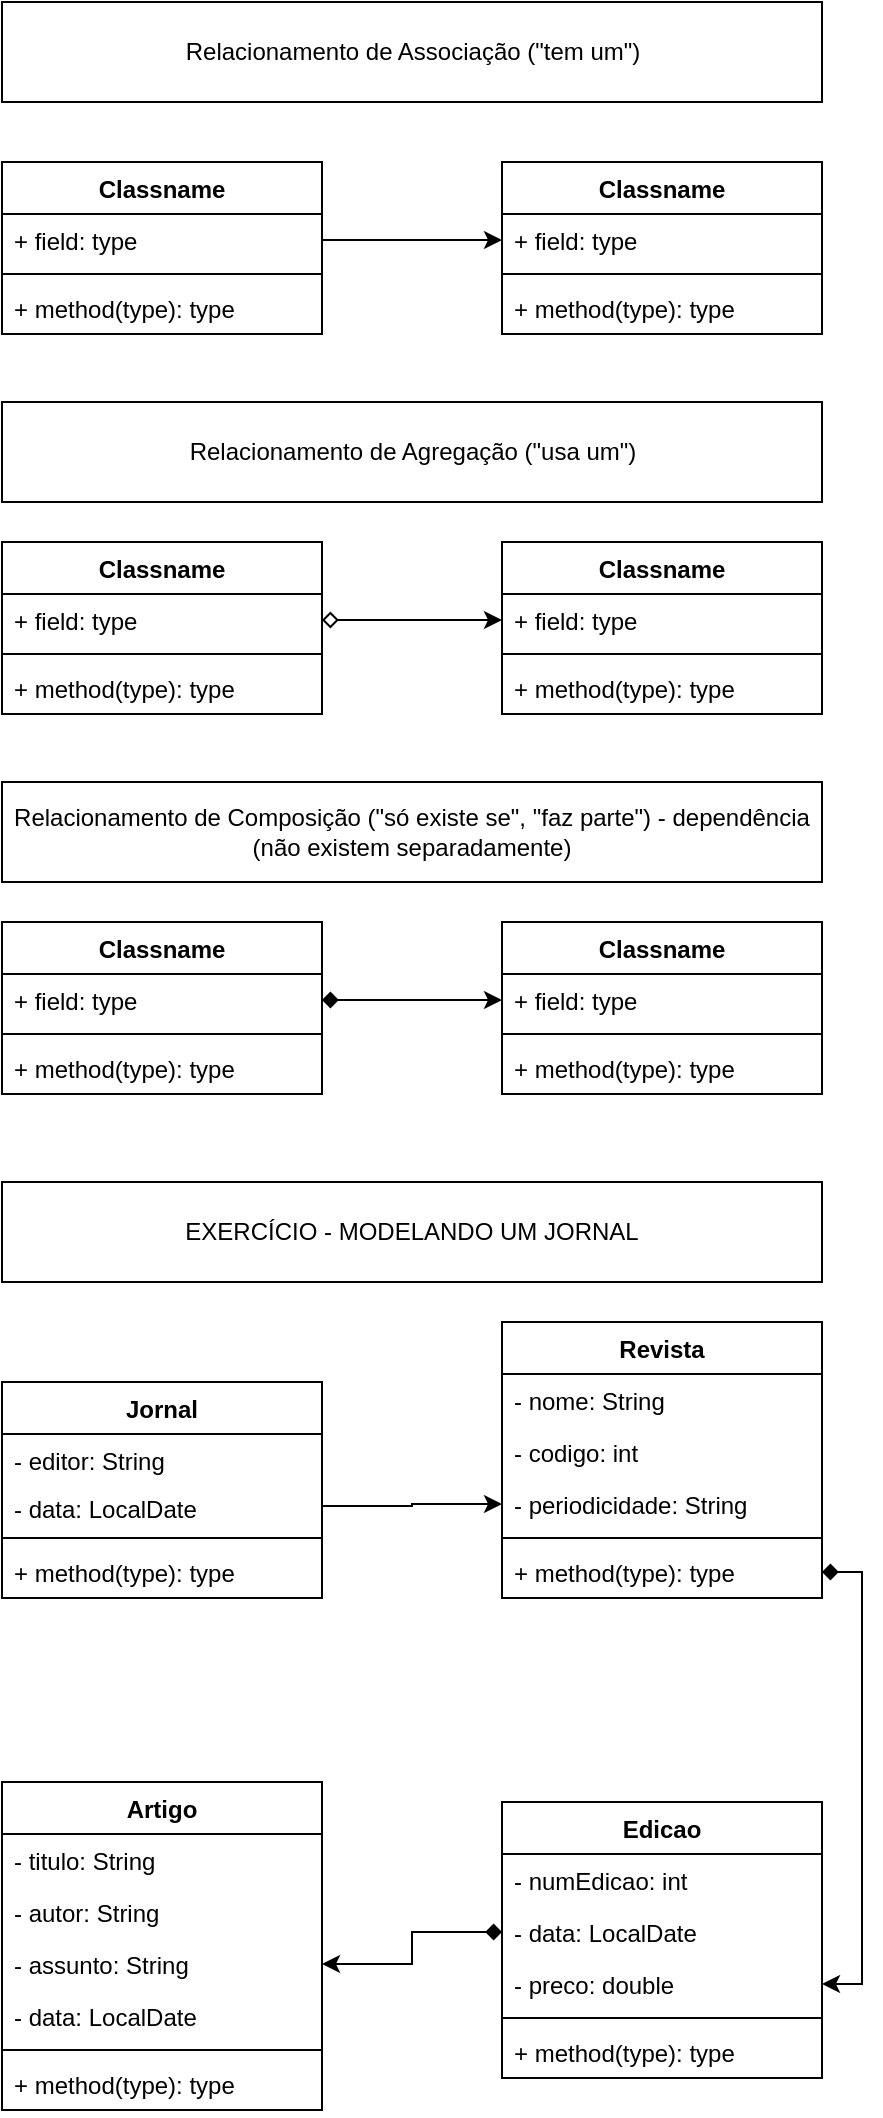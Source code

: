 <mxfile version="15.6.6" type="google"><diagram id="xLd7EDjPiPqKo6N6svw5" name="Page-1"><mxGraphModel dx="786" dy="411" grid="1" gridSize="10" guides="1" tooltips="1" connect="1" arrows="1" fold="1" page="1" pageScale="1" pageWidth="827" pageHeight="1169" math="0" shadow="0"><root><mxCell id="0"/><mxCell id="1" parent="0"/><mxCell id="DhDv2P-AEJwmKtLcDsqL-10" value="Relacionamento de Associação (&quot;tem um&quot;)" style="html=1;fontColor=default;strokeColor=default;fillColor=default;" vertex="1" parent="1"><mxGeometry x="40" y="30" width="410" height="50" as="geometry"/></mxCell><mxCell id="DhDv2P-AEJwmKtLcDsqL-31" value="Relacionamento de Agregação (&quot;usa um&quot;)" style="html=1;fontColor=default;strokeColor=default;fillColor=default;" vertex="1" parent="1"><mxGeometry x="40" y="230" width="410" height="50" as="geometry"/></mxCell><mxCell id="DhDv2P-AEJwmKtLcDsqL-41" value="Classname" style="swimlane;fontStyle=1;align=center;verticalAlign=top;childLayout=stackLayout;horizontal=1;startSize=26;horizontalStack=0;resizeParent=1;resizeParentMax=0;resizeLast=0;collapsible=1;marginBottom=0;fontColor=default;strokeColor=default;fillColor=default;" vertex="1" parent="1"><mxGeometry x="40" y="300" width="160" height="86" as="geometry"/></mxCell><mxCell id="DhDv2P-AEJwmKtLcDsqL-42" value="+ field: type" style="text;strokeColor=none;fillColor=none;align=left;verticalAlign=top;spacingLeft=4;spacingRight=4;overflow=hidden;rotatable=0;points=[[0,0.5],[1,0.5]];portConstraint=eastwest;fontColor=default;" vertex="1" parent="DhDv2P-AEJwmKtLcDsqL-41"><mxGeometry y="26" width="160" height="26" as="geometry"/></mxCell><mxCell id="DhDv2P-AEJwmKtLcDsqL-43" value="" style="line;strokeWidth=1;fillColor=none;align=left;verticalAlign=middle;spacingTop=-1;spacingLeft=3;spacingRight=3;rotatable=0;labelPosition=right;points=[];portConstraint=eastwest;fontColor=default;" vertex="1" parent="DhDv2P-AEJwmKtLcDsqL-41"><mxGeometry y="52" width="160" height="8" as="geometry"/></mxCell><mxCell id="DhDv2P-AEJwmKtLcDsqL-44" value="+ method(type): type" style="text;strokeColor=none;fillColor=none;align=left;verticalAlign=top;spacingLeft=4;spacingRight=4;overflow=hidden;rotatable=0;points=[[0,0.5],[1,0.5]];portConstraint=eastwest;fontColor=default;" vertex="1" parent="DhDv2P-AEJwmKtLcDsqL-41"><mxGeometry y="60" width="160" height="26" as="geometry"/></mxCell><mxCell id="DhDv2P-AEJwmKtLcDsqL-45" value="Classname" style="swimlane;fontStyle=1;align=center;verticalAlign=top;childLayout=stackLayout;horizontal=1;startSize=26;horizontalStack=0;resizeParent=1;resizeParentMax=0;resizeLast=0;collapsible=1;marginBottom=0;fontColor=default;strokeColor=default;fillColor=default;" vertex="1" parent="1"><mxGeometry x="290" y="300" width="160" height="86" as="geometry"/></mxCell><mxCell id="DhDv2P-AEJwmKtLcDsqL-46" value="+ field: type" style="text;strokeColor=none;fillColor=none;align=left;verticalAlign=top;spacingLeft=4;spacingRight=4;overflow=hidden;rotatable=0;points=[[0,0.5],[1,0.5]];portConstraint=eastwest;fontColor=default;" vertex="1" parent="DhDv2P-AEJwmKtLcDsqL-45"><mxGeometry y="26" width="160" height="26" as="geometry"/></mxCell><mxCell id="DhDv2P-AEJwmKtLcDsqL-47" value="" style="line;strokeWidth=1;fillColor=none;align=left;verticalAlign=middle;spacingTop=-1;spacingLeft=3;spacingRight=3;rotatable=0;labelPosition=right;points=[];portConstraint=eastwest;fontColor=default;" vertex="1" parent="DhDv2P-AEJwmKtLcDsqL-45"><mxGeometry y="52" width="160" height="8" as="geometry"/></mxCell><mxCell id="DhDv2P-AEJwmKtLcDsqL-48" value="+ method(type): type" style="text;strokeColor=none;fillColor=none;align=left;verticalAlign=top;spacingLeft=4;spacingRight=4;overflow=hidden;rotatable=0;points=[[0,0.5],[1,0.5]];portConstraint=eastwest;fontColor=default;" vertex="1" parent="DhDv2P-AEJwmKtLcDsqL-45"><mxGeometry y="60" width="160" height="26" as="geometry"/></mxCell><mxCell id="DhDv2P-AEJwmKtLcDsqL-50" value="Classname" style="swimlane;fontStyle=1;align=center;verticalAlign=top;childLayout=stackLayout;horizontal=1;startSize=26;horizontalStack=0;resizeParent=1;resizeParentMax=0;resizeLast=0;collapsible=1;marginBottom=0;fontColor=default;strokeColor=default;fillColor=default;" vertex="1" parent="1"><mxGeometry x="40" y="110" width="160" height="86" as="geometry"/></mxCell><mxCell id="DhDv2P-AEJwmKtLcDsqL-51" value="+ field: type" style="text;strokeColor=none;fillColor=none;align=left;verticalAlign=top;spacingLeft=4;spacingRight=4;overflow=hidden;rotatable=0;points=[[0,0.5],[1,0.5]];portConstraint=eastwest;fontColor=default;" vertex="1" parent="DhDv2P-AEJwmKtLcDsqL-50"><mxGeometry y="26" width="160" height="26" as="geometry"/></mxCell><mxCell id="DhDv2P-AEJwmKtLcDsqL-52" value="" style="line;strokeWidth=1;fillColor=none;align=left;verticalAlign=middle;spacingTop=-1;spacingLeft=3;spacingRight=3;rotatable=0;labelPosition=right;points=[];portConstraint=eastwest;fontColor=default;" vertex="1" parent="DhDv2P-AEJwmKtLcDsqL-50"><mxGeometry y="52" width="160" height="8" as="geometry"/></mxCell><mxCell id="DhDv2P-AEJwmKtLcDsqL-53" value="+ method(type): type" style="text;strokeColor=none;fillColor=none;align=left;verticalAlign=top;spacingLeft=4;spacingRight=4;overflow=hidden;rotatable=0;points=[[0,0.5],[1,0.5]];portConstraint=eastwest;fontColor=default;" vertex="1" parent="DhDv2P-AEJwmKtLcDsqL-50"><mxGeometry y="60" width="160" height="26" as="geometry"/></mxCell><mxCell id="DhDv2P-AEJwmKtLcDsqL-54" value="Classname" style="swimlane;fontStyle=1;align=center;verticalAlign=top;childLayout=stackLayout;horizontal=1;startSize=26;horizontalStack=0;resizeParent=1;resizeParentMax=0;resizeLast=0;collapsible=1;marginBottom=0;fontColor=default;strokeColor=default;fillColor=default;" vertex="1" parent="1"><mxGeometry x="290" y="110" width="160" height="86" as="geometry"/></mxCell><mxCell id="DhDv2P-AEJwmKtLcDsqL-55" value="+ field: type" style="text;strokeColor=none;fillColor=none;align=left;verticalAlign=top;spacingLeft=4;spacingRight=4;overflow=hidden;rotatable=0;points=[[0,0.5],[1,0.5]];portConstraint=eastwest;fontColor=default;" vertex="1" parent="DhDv2P-AEJwmKtLcDsqL-54"><mxGeometry y="26" width="160" height="26" as="geometry"/></mxCell><mxCell id="DhDv2P-AEJwmKtLcDsqL-56" value="" style="line;strokeWidth=1;fillColor=none;align=left;verticalAlign=middle;spacingTop=-1;spacingLeft=3;spacingRight=3;rotatable=0;labelPosition=right;points=[];portConstraint=eastwest;fontColor=default;" vertex="1" parent="DhDv2P-AEJwmKtLcDsqL-54"><mxGeometry y="52" width="160" height="8" as="geometry"/></mxCell><mxCell id="DhDv2P-AEJwmKtLcDsqL-57" value="+ method(type): type" style="text;strokeColor=none;fillColor=none;align=left;verticalAlign=top;spacingLeft=4;spacingRight=4;overflow=hidden;rotatable=0;points=[[0,0.5],[1,0.5]];portConstraint=eastwest;fontColor=default;" vertex="1" parent="DhDv2P-AEJwmKtLcDsqL-54"><mxGeometry y="60" width="160" height="26" as="geometry"/></mxCell><mxCell id="DhDv2P-AEJwmKtLcDsqL-58" style="edgeStyle=orthogonalEdgeStyle;rounded=0;orthogonalLoop=1;jettySize=auto;html=1;exitX=1;exitY=0.5;exitDx=0;exitDy=0;entryX=0;entryY=0.5;entryDx=0;entryDy=0;labelBackgroundColor=default;fontColor=default;endArrow=classic;endFill=1;strokeColor=default;fillColor=default;" edge="1" parent="1" source="DhDv2P-AEJwmKtLcDsqL-51" target="DhDv2P-AEJwmKtLcDsqL-55"><mxGeometry relative="1" as="geometry"/></mxCell><mxCell id="DhDv2P-AEJwmKtLcDsqL-61" style="edgeStyle=orthogonalEdgeStyle;rounded=0;orthogonalLoop=1;jettySize=auto;html=1;exitX=1;exitY=0.5;exitDx=0;exitDy=0;entryX=0;entryY=0.5;entryDx=0;entryDy=0;labelBackgroundColor=default;fontColor=default;endArrow=classic;endFill=1;strokeColor=default;fillColor=default;startArrow=diamond;startFill=0;" edge="1" parent="1" source="DhDv2P-AEJwmKtLcDsqL-42" target="DhDv2P-AEJwmKtLcDsqL-46"><mxGeometry relative="1" as="geometry"/></mxCell><mxCell id="DhDv2P-AEJwmKtLcDsqL-62" value="Relacionamento de Composição (&quot;só existe se&quot;, &quot;faz parte&quot;) - dependência (não existem separadamente)" style="html=1;fontColor=default;strokeColor=default;fillColor=default;verticalAlign=middle;horizontal=1;whiteSpace=wrap;" vertex="1" parent="1"><mxGeometry x="40" y="420" width="410" height="50" as="geometry"/></mxCell><mxCell id="DhDv2P-AEJwmKtLcDsqL-63" value="Classname" style="swimlane;fontStyle=1;align=center;verticalAlign=top;childLayout=stackLayout;horizontal=1;startSize=26;horizontalStack=0;resizeParent=1;resizeParentMax=0;resizeLast=0;collapsible=1;marginBottom=0;fontColor=default;strokeColor=default;fillColor=default;" vertex="1" parent="1"><mxGeometry x="40" y="490" width="160" height="86" as="geometry"/></mxCell><mxCell id="DhDv2P-AEJwmKtLcDsqL-64" value="+ field: type" style="text;strokeColor=none;fillColor=none;align=left;verticalAlign=top;spacingLeft=4;spacingRight=4;overflow=hidden;rotatable=0;points=[[0,0.5],[1,0.5]];portConstraint=eastwest;fontColor=default;" vertex="1" parent="DhDv2P-AEJwmKtLcDsqL-63"><mxGeometry y="26" width="160" height="26" as="geometry"/></mxCell><mxCell id="DhDv2P-AEJwmKtLcDsqL-65" value="" style="line;strokeWidth=1;fillColor=none;align=left;verticalAlign=middle;spacingTop=-1;spacingLeft=3;spacingRight=3;rotatable=0;labelPosition=right;points=[];portConstraint=eastwest;fontColor=default;" vertex="1" parent="DhDv2P-AEJwmKtLcDsqL-63"><mxGeometry y="52" width="160" height="8" as="geometry"/></mxCell><mxCell id="DhDv2P-AEJwmKtLcDsqL-66" value="+ method(type): type" style="text;strokeColor=none;fillColor=none;align=left;verticalAlign=top;spacingLeft=4;spacingRight=4;overflow=hidden;rotatable=0;points=[[0,0.5],[1,0.5]];portConstraint=eastwest;fontColor=default;" vertex="1" parent="DhDv2P-AEJwmKtLcDsqL-63"><mxGeometry y="60" width="160" height="26" as="geometry"/></mxCell><mxCell id="DhDv2P-AEJwmKtLcDsqL-67" value="Classname" style="swimlane;fontStyle=1;align=center;verticalAlign=top;childLayout=stackLayout;horizontal=1;startSize=26;horizontalStack=0;resizeParent=1;resizeParentMax=0;resizeLast=0;collapsible=1;marginBottom=0;fontColor=default;strokeColor=default;fillColor=default;" vertex="1" parent="1"><mxGeometry x="290" y="490" width="160" height="86" as="geometry"/></mxCell><mxCell id="DhDv2P-AEJwmKtLcDsqL-68" value="+ field: type" style="text;strokeColor=none;fillColor=none;align=left;verticalAlign=top;spacingLeft=4;spacingRight=4;overflow=hidden;rotatable=0;points=[[0,0.5],[1,0.5]];portConstraint=eastwest;fontColor=default;" vertex="1" parent="DhDv2P-AEJwmKtLcDsqL-67"><mxGeometry y="26" width="160" height="26" as="geometry"/></mxCell><mxCell id="DhDv2P-AEJwmKtLcDsqL-69" value="" style="line;strokeWidth=1;fillColor=none;align=left;verticalAlign=middle;spacingTop=-1;spacingLeft=3;spacingRight=3;rotatable=0;labelPosition=right;points=[];portConstraint=eastwest;fontColor=default;" vertex="1" parent="DhDv2P-AEJwmKtLcDsqL-67"><mxGeometry y="52" width="160" height="8" as="geometry"/></mxCell><mxCell id="DhDv2P-AEJwmKtLcDsqL-70" value="+ method(type): type" style="text;strokeColor=none;fillColor=none;align=left;verticalAlign=top;spacingLeft=4;spacingRight=4;overflow=hidden;rotatable=0;points=[[0,0.5],[1,0.5]];portConstraint=eastwest;fontColor=default;" vertex="1" parent="DhDv2P-AEJwmKtLcDsqL-67"><mxGeometry y="60" width="160" height="26" as="geometry"/></mxCell><mxCell id="DhDv2P-AEJwmKtLcDsqL-71" style="edgeStyle=orthogonalEdgeStyle;rounded=0;orthogonalLoop=1;jettySize=auto;html=1;exitX=1;exitY=0.5;exitDx=0;exitDy=0;entryX=0;entryY=0.5;entryDx=0;entryDy=0;labelBackgroundColor=default;fontColor=default;startArrow=diamond;startFill=1;endArrow=classic;endFill=1;strokeColor=default;fillColor=default;" edge="1" parent="1" source="DhDv2P-AEJwmKtLcDsqL-64" target="DhDv2P-AEJwmKtLcDsqL-68"><mxGeometry relative="1" as="geometry"/></mxCell><mxCell id="DhDv2P-AEJwmKtLcDsqL-72" value="EXERCÍCIO - MODELANDO UM JORNAL" style="html=1;fontColor=default;strokeColor=default;fillColor=default;verticalAlign=middle;horizontal=1;whiteSpace=wrap;" vertex="1" parent="1"><mxGeometry x="40" y="620" width="410" height="50" as="geometry"/></mxCell><mxCell id="DhDv2P-AEJwmKtLcDsqL-73" value="Jornal" style="swimlane;fontStyle=1;align=center;verticalAlign=top;childLayout=stackLayout;horizontal=1;startSize=26;horizontalStack=0;resizeParent=1;resizeParentMax=0;resizeLast=0;collapsible=1;marginBottom=0;fontColor=default;strokeColor=default;fillColor=default;" vertex="1" parent="1"><mxGeometry x="40" y="720" width="160" height="108" as="geometry"/></mxCell><mxCell id="DhDv2P-AEJwmKtLcDsqL-88" value="- editor: String" style="text;strokeColor=none;fillColor=none;align=left;verticalAlign=top;spacingLeft=4;spacingRight=4;overflow=hidden;rotatable=0;points=[[0,0.5],[1,0.5]];portConstraint=eastwest;fontColor=default;" vertex="1" parent="DhDv2P-AEJwmKtLcDsqL-73"><mxGeometry y="26" width="160" height="24" as="geometry"/></mxCell><mxCell id="DhDv2P-AEJwmKtLcDsqL-85" value="- data: LocalDate" style="text;strokeColor=none;fillColor=none;align=left;verticalAlign=top;spacingLeft=4;spacingRight=4;overflow=hidden;rotatable=0;points=[[0,0.5],[1,0.5]];portConstraint=eastwest;fontColor=default;" vertex="1" parent="DhDv2P-AEJwmKtLcDsqL-73"><mxGeometry y="50" width="160" height="24" as="geometry"/></mxCell><mxCell id="DhDv2P-AEJwmKtLcDsqL-75" value="" style="line;strokeWidth=1;fillColor=none;align=left;verticalAlign=middle;spacingTop=-1;spacingLeft=3;spacingRight=3;rotatable=0;labelPosition=right;points=[];portConstraint=eastwest;fontColor=default;" vertex="1" parent="DhDv2P-AEJwmKtLcDsqL-73"><mxGeometry y="74" width="160" height="8" as="geometry"/></mxCell><mxCell id="DhDv2P-AEJwmKtLcDsqL-76" value="+ method(type): type" style="text;strokeColor=none;fillColor=none;align=left;verticalAlign=top;spacingLeft=4;spacingRight=4;overflow=hidden;rotatable=0;points=[[0,0.5],[1,0.5]];portConstraint=eastwest;fontColor=default;" vertex="1" parent="DhDv2P-AEJwmKtLcDsqL-73"><mxGeometry y="82" width="160" height="26" as="geometry"/></mxCell><mxCell id="DhDv2P-AEJwmKtLcDsqL-77" value="Edicao" style="swimlane;fontStyle=1;align=center;verticalAlign=top;childLayout=stackLayout;horizontal=1;startSize=26;horizontalStack=0;resizeParent=1;resizeParentMax=0;resizeLast=0;collapsible=1;marginBottom=0;fontColor=default;strokeColor=default;fillColor=default;" vertex="1" parent="1"><mxGeometry x="290" y="930" width="160" height="138" as="geometry"/></mxCell><mxCell id="DhDv2P-AEJwmKtLcDsqL-78" value="- numEdicao: int" style="text;strokeColor=none;fillColor=none;align=left;verticalAlign=top;spacingLeft=4;spacingRight=4;overflow=hidden;rotatable=0;points=[[0,0.5],[1,0.5]];portConstraint=eastwest;fontColor=default;" vertex="1" parent="DhDv2P-AEJwmKtLcDsqL-77"><mxGeometry y="26" width="160" height="26" as="geometry"/></mxCell><mxCell id="DhDv2P-AEJwmKtLcDsqL-89" value="- data: LocalDate" style="text;strokeColor=none;fillColor=none;align=left;verticalAlign=top;spacingLeft=4;spacingRight=4;overflow=hidden;rotatable=0;points=[[0,0.5],[1,0.5]];portConstraint=eastwest;fontColor=default;" vertex="1" parent="DhDv2P-AEJwmKtLcDsqL-77"><mxGeometry y="52" width="160" height="26" as="geometry"/></mxCell><mxCell id="DhDv2P-AEJwmKtLcDsqL-90" value="- preco: double" style="text;strokeColor=none;fillColor=none;align=left;verticalAlign=top;spacingLeft=4;spacingRight=4;overflow=hidden;rotatable=0;points=[[0,0.5],[1,0.5]];portConstraint=eastwest;fontColor=default;" vertex="1" parent="DhDv2P-AEJwmKtLcDsqL-77"><mxGeometry y="78" width="160" height="26" as="geometry"/></mxCell><mxCell id="DhDv2P-AEJwmKtLcDsqL-79" value="" style="line;strokeWidth=1;fillColor=none;align=left;verticalAlign=middle;spacingTop=-1;spacingLeft=3;spacingRight=3;rotatable=0;labelPosition=right;points=[];portConstraint=eastwest;fontColor=default;" vertex="1" parent="DhDv2P-AEJwmKtLcDsqL-77"><mxGeometry y="104" width="160" height="8" as="geometry"/></mxCell><mxCell id="DhDv2P-AEJwmKtLcDsqL-80" value="+ method(type): type" style="text;strokeColor=none;fillColor=none;align=left;verticalAlign=top;spacingLeft=4;spacingRight=4;overflow=hidden;rotatable=0;points=[[0,0.5],[1,0.5]];portConstraint=eastwest;fontColor=default;" vertex="1" parent="DhDv2P-AEJwmKtLcDsqL-77"><mxGeometry y="112" width="160" height="26" as="geometry"/></mxCell><mxCell id="DhDv2P-AEJwmKtLcDsqL-91" value="Artigo" style="swimlane;fontStyle=1;align=center;verticalAlign=top;childLayout=stackLayout;horizontal=1;startSize=26;horizontalStack=0;resizeParent=1;resizeParentMax=0;resizeLast=0;collapsible=1;marginBottom=0;fontColor=default;strokeColor=default;fillColor=default;" vertex="1" parent="1"><mxGeometry x="40" y="920" width="160" height="164" as="geometry"/></mxCell><mxCell id="DhDv2P-AEJwmKtLcDsqL-92" value="- titulo: String" style="text;strokeColor=none;fillColor=none;align=left;verticalAlign=top;spacingLeft=4;spacingRight=4;overflow=hidden;rotatable=0;points=[[0,0.5],[1,0.5]];portConstraint=eastwest;fontColor=default;" vertex="1" parent="DhDv2P-AEJwmKtLcDsqL-91"><mxGeometry y="26" width="160" height="26" as="geometry"/></mxCell><mxCell id="DhDv2P-AEJwmKtLcDsqL-95" value="- autor: String" style="text;strokeColor=none;fillColor=none;align=left;verticalAlign=top;spacingLeft=4;spacingRight=4;overflow=hidden;rotatable=0;points=[[0,0.5],[1,0.5]];portConstraint=eastwest;fontColor=default;" vertex="1" parent="DhDv2P-AEJwmKtLcDsqL-91"><mxGeometry y="52" width="160" height="26" as="geometry"/></mxCell><mxCell id="DhDv2P-AEJwmKtLcDsqL-96" value="- assunto: String" style="text;strokeColor=none;fillColor=none;align=left;verticalAlign=top;spacingLeft=4;spacingRight=4;overflow=hidden;rotatable=0;points=[[0,0.5],[1,0.5]];portConstraint=eastwest;fontColor=default;" vertex="1" parent="DhDv2P-AEJwmKtLcDsqL-91"><mxGeometry y="78" width="160" height="26" as="geometry"/></mxCell><mxCell id="DhDv2P-AEJwmKtLcDsqL-97" value="- data: LocalDate" style="text;strokeColor=none;fillColor=none;align=left;verticalAlign=top;spacingLeft=4;spacingRight=4;overflow=hidden;rotatable=0;points=[[0,0.5],[1,0.5]];portConstraint=eastwest;fontColor=default;" vertex="1" parent="DhDv2P-AEJwmKtLcDsqL-91"><mxGeometry y="104" width="160" height="26" as="geometry"/></mxCell><mxCell id="DhDv2P-AEJwmKtLcDsqL-93" value="" style="line;strokeWidth=1;fillColor=none;align=left;verticalAlign=middle;spacingTop=-1;spacingLeft=3;spacingRight=3;rotatable=0;labelPosition=right;points=[];portConstraint=eastwest;fontColor=default;" vertex="1" parent="DhDv2P-AEJwmKtLcDsqL-91"><mxGeometry y="130" width="160" height="8" as="geometry"/></mxCell><mxCell id="DhDv2P-AEJwmKtLcDsqL-94" value="+ method(type): type" style="text;strokeColor=none;fillColor=none;align=left;verticalAlign=top;spacingLeft=4;spacingRight=4;overflow=hidden;rotatable=0;points=[[0,0.5],[1,0.5]];portConstraint=eastwest;fontColor=default;" vertex="1" parent="DhDv2P-AEJwmKtLcDsqL-91"><mxGeometry y="138" width="160" height="26" as="geometry"/></mxCell><mxCell id="DhDv2P-AEJwmKtLcDsqL-98" value="Revista" style="swimlane;fontStyle=1;align=center;verticalAlign=top;childLayout=stackLayout;horizontal=1;startSize=26;horizontalStack=0;resizeParent=1;resizeParentMax=0;resizeLast=0;collapsible=1;marginBottom=0;fontColor=default;strokeColor=default;fillColor=default;" vertex="1" parent="1"><mxGeometry x="290" y="690" width="160" height="138" as="geometry"/></mxCell><mxCell id="DhDv2P-AEJwmKtLcDsqL-99" value="- nome: String" style="text;strokeColor=none;fillColor=none;align=left;verticalAlign=top;spacingLeft=4;spacingRight=4;overflow=hidden;rotatable=0;points=[[0,0.5],[1,0.5]];portConstraint=eastwest;fontColor=default;" vertex="1" parent="DhDv2P-AEJwmKtLcDsqL-98"><mxGeometry y="26" width="160" height="26" as="geometry"/></mxCell><mxCell id="DhDv2P-AEJwmKtLcDsqL-100" value="- codigo: int" style="text;strokeColor=none;fillColor=none;align=left;verticalAlign=top;spacingLeft=4;spacingRight=4;overflow=hidden;rotatable=0;points=[[0,0.5],[1,0.5]];portConstraint=eastwest;fontColor=default;" vertex="1" parent="DhDv2P-AEJwmKtLcDsqL-98"><mxGeometry y="52" width="160" height="26" as="geometry"/></mxCell><mxCell id="DhDv2P-AEJwmKtLcDsqL-101" value="- periodicidade: String" style="text;strokeColor=none;fillColor=none;align=left;verticalAlign=top;spacingLeft=4;spacingRight=4;overflow=hidden;rotatable=0;points=[[0,0.5],[1,0.5]];portConstraint=eastwest;fontColor=default;" vertex="1" parent="DhDv2P-AEJwmKtLcDsqL-98"><mxGeometry y="78" width="160" height="26" as="geometry"/></mxCell><mxCell id="DhDv2P-AEJwmKtLcDsqL-103" value="" style="line;strokeWidth=1;fillColor=none;align=left;verticalAlign=middle;spacingTop=-1;spacingLeft=3;spacingRight=3;rotatable=0;labelPosition=right;points=[];portConstraint=eastwest;fontColor=default;" vertex="1" parent="DhDv2P-AEJwmKtLcDsqL-98"><mxGeometry y="104" width="160" height="8" as="geometry"/></mxCell><mxCell id="DhDv2P-AEJwmKtLcDsqL-104" value="+ method(type): type" style="text;strokeColor=none;fillColor=none;align=left;verticalAlign=top;spacingLeft=4;spacingRight=4;overflow=hidden;rotatable=0;points=[[0,0.5],[1,0.5]];portConstraint=eastwest;fontColor=default;" vertex="1" parent="DhDv2P-AEJwmKtLcDsqL-98"><mxGeometry y="112" width="160" height="26" as="geometry"/></mxCell><mxCell id="DhDv2P-AEJwmKtLcDsqL-105" style="edgeStyle=orthogonalEdgeStyle;rounded=0;orthogonalLoop=1;jettySize=auto;html=1;exitX=1;exitY=0.5;exitDx=0;exitDy=0;labelBackgroundColor=default;fontColor=default;startArrow=none;startFill=0;endArrow=classic;endFill=1;strokeColor=default;fillColor=default;entryX=0;entryY=0.5;entryDx=0;entryDy=0;" edge="1" parent="1" source="DhDv2P-AEJwmKtLcDsqL-85" target="DhDv2P-AEJwmKtLcDsqL-101"><mxGeometry relative="1" as="geometry"><mxPoint x="290" y="780" as="targetPoint"/></mxGeometry></mxCell><mxCell id="DhDv2P-AEJwmKtLcDsqL-108" style="edgeStyle=orthogonalEdgeStyle;rounded=0;orthogonalLoop=1;jettySize=auto;html=1;exitX=1;exitY=0.5;exitDx=0;exitDy=0;entryX=1;entryY=0.5;entryDx=0;entryDy=0;labelBackgroundColor=default;fontColor=default;startArrow=diamond;startFill=1;endArrow=classic;endFill=1;strokeColor=default;fillColor=default;" edge="1" parent="1" source="DhDv2P-AEJwmKtLcDsqL-104" target="DhDv2P-AEJwmKtLcDsqL-90"><mxGeometry relative="1" as="geometry"/></mxCell><mxCell id="DhDv2P-AEJwmKtLcDsqL-111" style="edgeStyle=orthogonalEdgeStyle;rounded=0;orthogonalLoop=1;jettySize=auto;html=1;exitX=0;exitY=0.5;exitDx=0;exitDy=0;labelBackgroundColor=default;fontColor=default;startArrow=diamond;startFill=1;endArrow=classic;endFill=1;strokeColor=default;fillColor=default;" edge="1" parent="1" source="DhDv2P-AEJwmKtLcDsqL-89" target="DhDv2P-AEJwmKtLcDsqL-96"><mxGeometry relative="1" as="geometry"/></mxCell></root></mxGraphModel></diagram></mxfile>